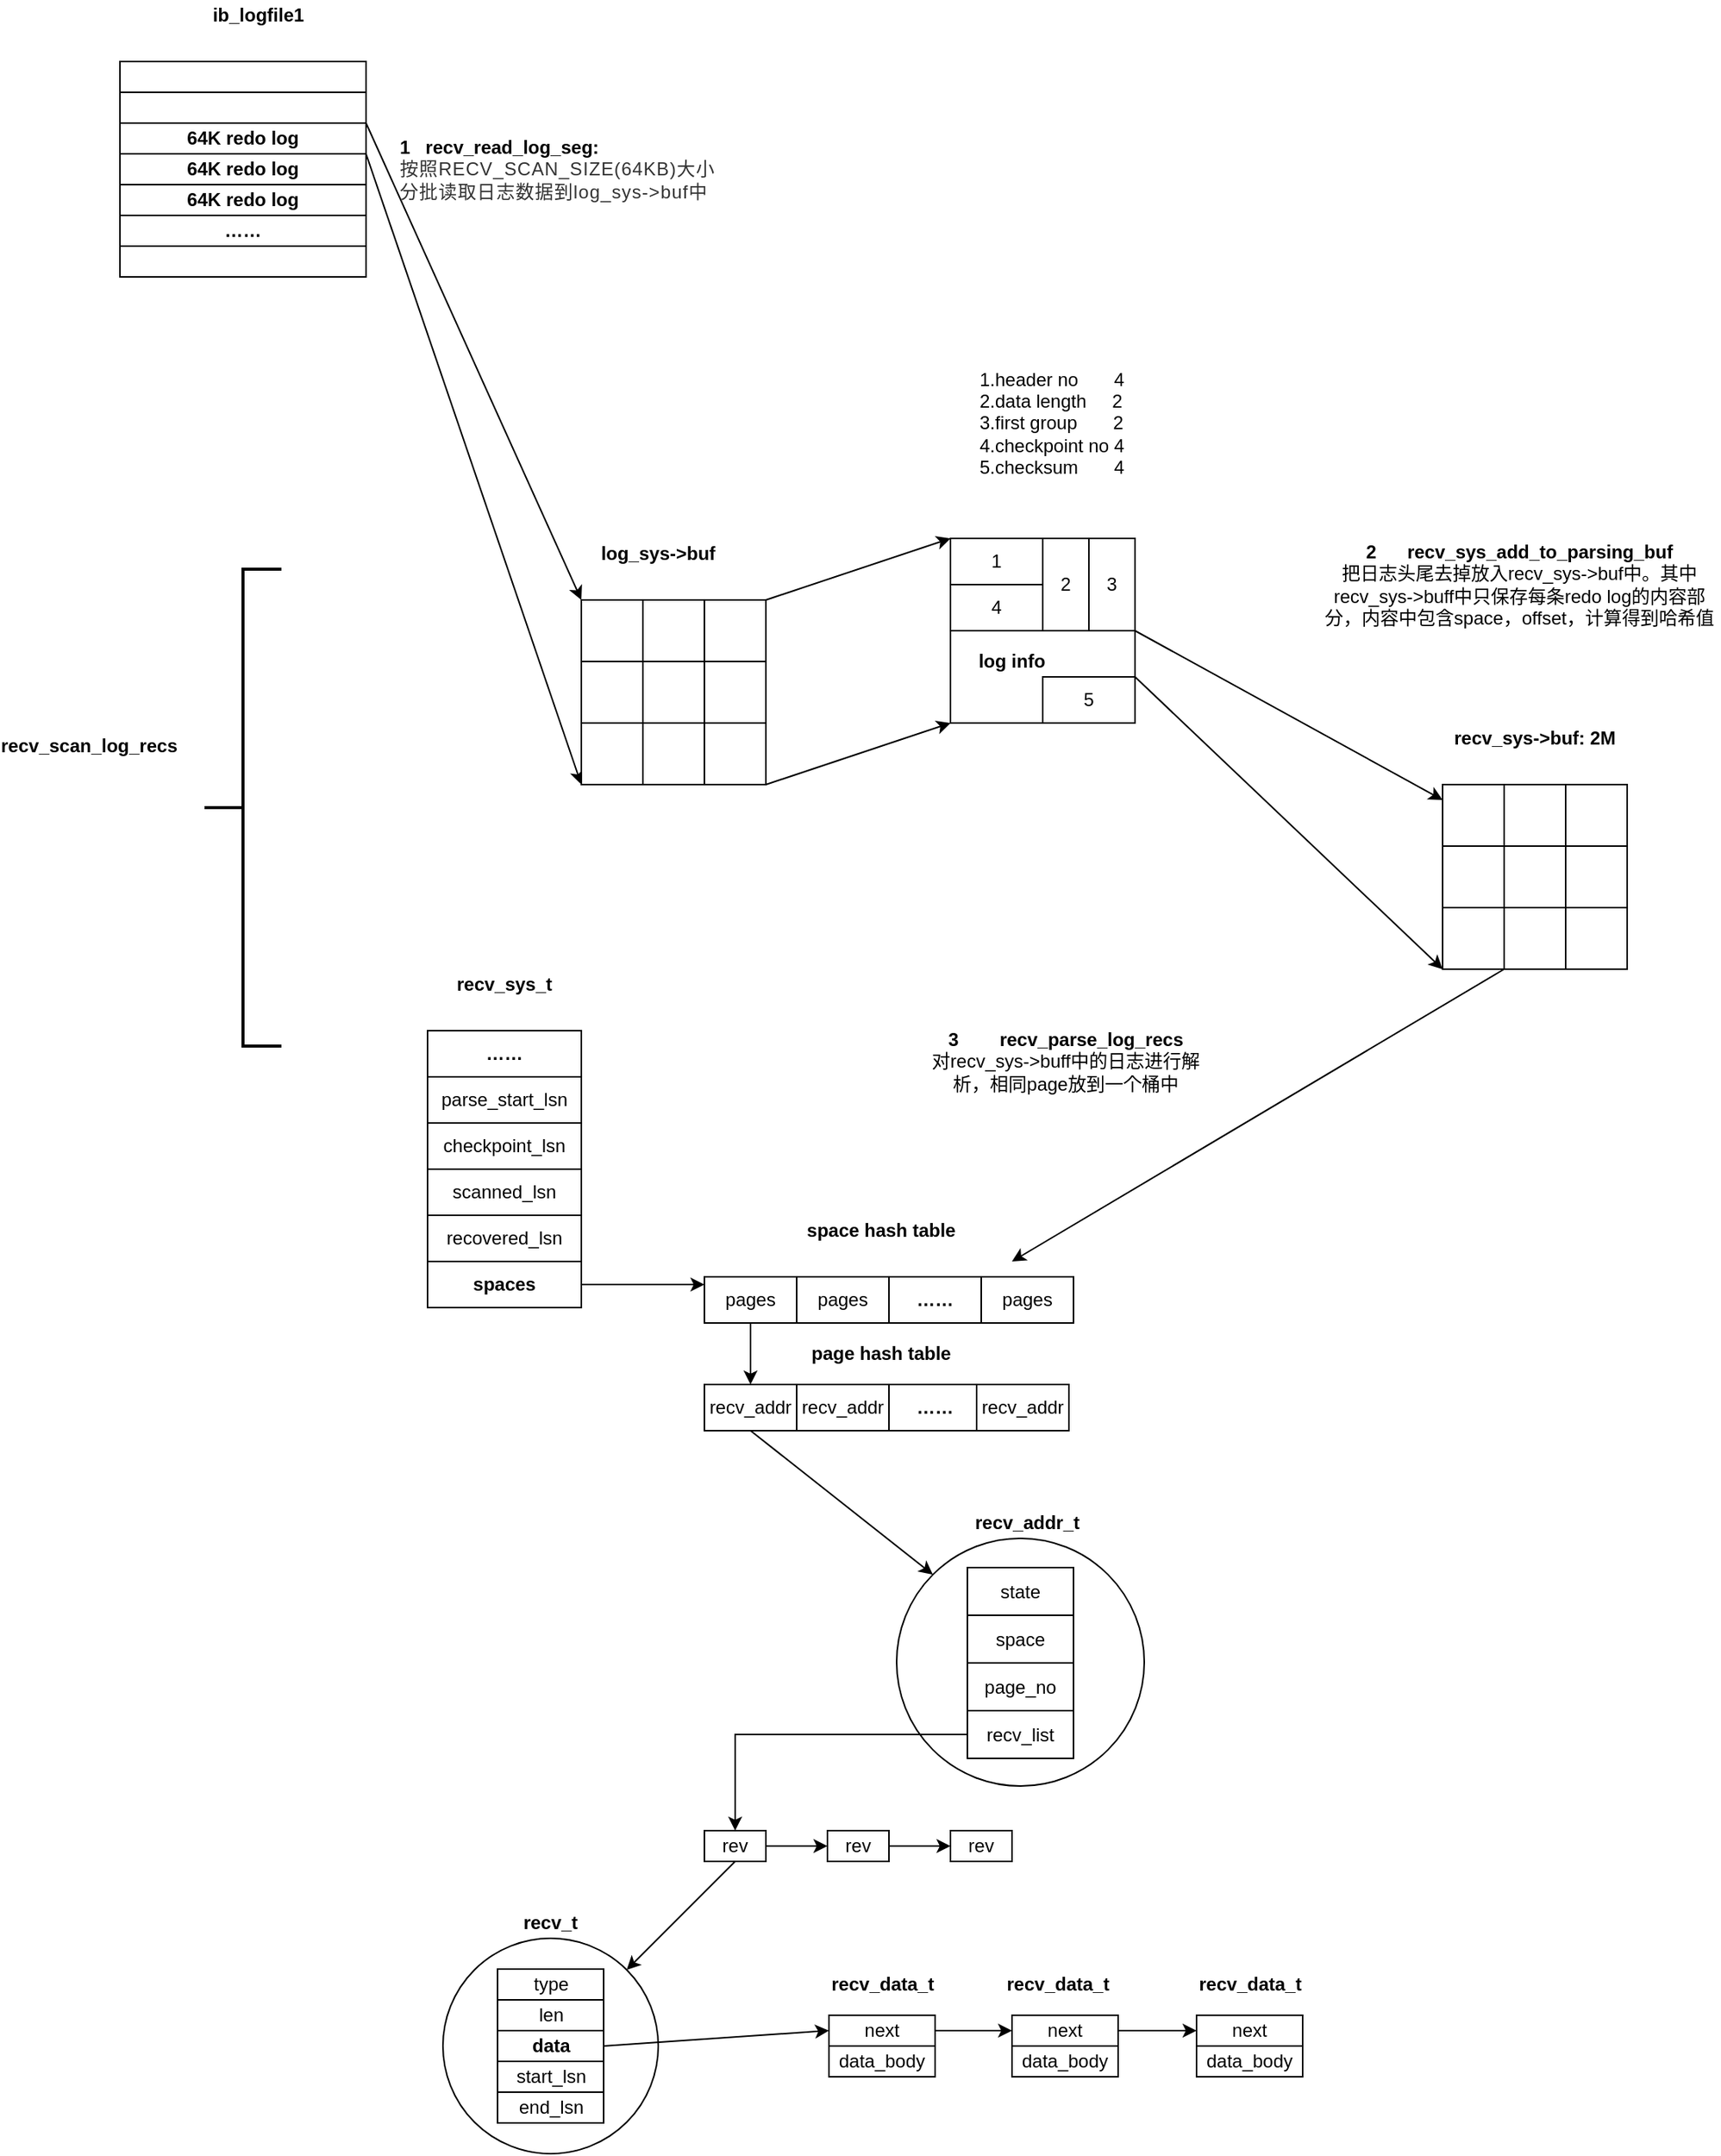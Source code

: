 <mxfile version="13.8.3" type="github">
  <diagram id="Nw5I1WCyIU5EIQIGp_nB" name="Page-1">
    <mxGraphModel dx="1038" dy="508" grid="1" gridSize="10" guides="1" tooltips="1" connect="1" arrows="1" fold="1" page="1" pageScale="1" pageWidth="827" pageHeight="1169" math="0" shadow="0">
      <root>
        <mxCell id="0" />
        <mxCell id="1" parent="0" />
        <mxCell id="X863CLqw1-SxmobLZnAW-74" style="edgeStyle=none;rounded=0;orthogonalLoop=1;jettySize=auto;html=1;exitX=1;exitY=1;exitDx=0;exitDy=0;entryX=0;entryY=1;entryDx=0;entryDy=0;" edge="1" parent="1" source="X863CLqw1-SxmobLZnAW-14" target="X863CLqw1-SxmobLZnAW-44">
          <mxGeometry relative="1" as="geometry" />
        </mxCell>
        <mxCell id="X863CLqw1-SxmobLZnAW-14" value="" style="rounded=0;whiteSpace=wrap;html=1;" vertex="1" parent="1">
          <mxGeometry x="440" y="480" width="120" height="120" as="geometry" />
        </mxCell>
        <mxCell id="X863CLqw1-SxmobLZnAW-18" value="" style="rounded=0;whiteSpace=wrap;html=1;" vertex="1" parent="1">
          <mxGeometry x="140" y="130" width="160" height="20" as="geometry" />
        </mxCell>
        <mxCell id="X863CLqw1-SxmobLZnAW-23" value="&lt;b&gt;ib_logfile1&lt;/b&gt;" style="text;html=1;strokeColor=none;fillColor=none;align=center;verticalAlign=middle;whiteSpace=wrap;rounded=0;" vertex="1" parent="1">
          <mxGeometry x="210" y="90" width="40" height="20" as="geometry" />
        </mxCell>
        <mxCell id="X863CLqw1-SxmobLZnAW-25" value="" style="rounded=0;whiteSpace=wrap;html=1;" vertex="1" parent="1">
          <mxGeometry x="140" y="150" width="160" height="20" as="geometry" />
        </mxCell>
        <mxCell id="X863CLqw1-SxmobLZnAW-40" style="edgeStyle=none;rounded=0;orthogonalLoop=1;jettySize=auto;html=1;exitX=1;exitY=0;exitDx=0;exitDy=0;entryX=0;entryY=0;entryDx=0;entryDy=0;" edge="1" parent="1" source="X863CLqw1-SxmobLZnAW-26" target="X863CLqw1-SxmobLZnAW-31">
          <mxGeometry relative="1" as="geometry" />
        </mxCell>
        <mxCell id="X863CLqw1-SxmobLZnAW-41" style="edgeStyle=none;rounded=0;orthogonalLoop=1;jettySize=auto;html=1;exitX=1;exitY=1;exitDx=0;exitDy=0;entryX=0;entryY=1;entryDx=0;entryDy=0;" edge="1" parent="1" source="X863CLqw1-SxmobLZnAW-26" target="X863CLqw1-SxmobLZnAW-37">
          <mxGeometry relative="1" as="geometry" />
        </mxCell>
        <mxCell id="X863CLqw1-SxmobLZnAW-26" value="&lt;b&gt;64K redo log&lt;/b&gt;" style="rounded=0;whiteSpace=wrap;html=1;" vertex="1" parent="1">
          <mxGeometry x="140" y="170" width="160" height="20" as="geometry" />
        </mxCell>
        <mxCell id="X863CLqw1-SxmobLZnAW-27" value="&lt;b&gt;64K redo log&lt;/b&gt;" style="rounded=0;whiteSpace=wrap;html=1;" vertex="1" parent="1">
          <mxGeometry x="140" y="190" width="160" height="20" as="geometry" />
        </mxCell>
        <mxCell id="X863CLqw1-SxmobLZnAW-28" value="&lt;b&gt;64K redo log&lt;/b&gt;" style="rounded=0;whiteSpace=wrap;html=1;" vertex="1" parent="1">
          <mxGeometry x="140" y="210" width="160" height="20" as="geometry" />
        </mxCell>
        <mxCell id="X863CLqw1-SxmobLZnAW-29" value="&lt;b&gt;……&lt;/b&gt;" style="rounded=0;whiteSpace=wrap;html=1;" vertex="1" parent="1">
          <mxGeometry x="140" y="230" width="160" height="20" as="geometry" />
        </mxCell>
        <mxCell id="X863CLqw1-SxmobLZnAW-30" value="" style="rounded=0;whiteSpace=wrap;html=1;" vertex="1" parent="1">
          <mxGeometry x="140" y="250" width="160" height="20" as="geometry" />
        </mxCell>
        <mxCell id="X863CLqw1-SxmobLZnAW-31" value="" style="whiteSpace=wrap;html=1;aspect=fixed;" vertex="1" parent="1">
          <mxGeometry x="440" y="480" width="40" height="40" as="geometry" />
        </mxCell>
        <mxCell id="X863CLqw1-SxmobLZnAW-32" value="" style="whiteSpace=wrap;html=1;aspect=fixed;" vertex="1" parent="1">
          <mxGeometry x="480" y="480" width="40" height="40" as="geometry" />
        </mxCell>
        <mxCell id="X863CLqw1-SxmobLZnAW-73" style="edgeStyle=none;rounded=0;orthogonalLoop=1;jettySize=auto;html=1;exitX=1;exitY=0;exitDx=0;exitDy=0;entryX=0;entryY=0;entryDx=0;entryDy=0;" edge="1" parent="1" source="X863CLqw1-SxmobLZnAW-33" target="X863CLqw1-SxmobLZnAW-57">
          <mxGeometry relative="1" as="geometry" />
        </mxCell>
        <mxCell id="X863CLqw1-SxmobLZnAW-33" value="" style="whiteSpace=wrap;html=1;aspect=fixed;" vertex="1" parent="1">
          <mxGeometry x="520" y="480" width="40" height="40" as="geometry" />
        </mxCell>
        <mxCell id="X863CLqw1-SxmobLZnAW-34" value="" style="whiteSpace=wrap;html=1;aspect=fixed;" vertex="1" parent="1">
          <mxGeometry x="440" y="520" width="40" height="40" as="geometry" />
        </mxCell>
        <mxCell id="X863CLqw1-SxmobLZnAW-35" value="" style="whiteSpace=wrap;html=1;aspect=fixed;" vertex="1" parent="1">
          <mxGeometry x="480" y="520" width="40" height="40" as="geometry" />
        </mxCell>
        <mxCell id="X863CLqw1-SxmobLZnAW-36" value="" style="whiteSpace=wrap;html=1;aspect=fixed;" vertex="1" parent="1">
          <mxGeometry x="520" y="520" width="40" height="40" as="geometry" />
        </mxCell>
        <mxCell id="X863CLqw1-SxmobLZnAW-37" value="" style="whiteSpace=wrap;html=1;aspect=fixed;" vertex="1" parent="1">
          <mxGeometry x="440" y="560" width="40" height="40" as="geometry" />
        </mxCell>
        <mxCell id="X863CLqw1-SxmobLZnAW-38" value="" style="whiteSpace=wrap;html=1;aspect=fixed;" vertex="1" parent="1">
          <mxGeometry x="480" y="560" width="40" height="40" as="geometry" />
        </mxCell>
        <mxCell id="X863CLqw1-SxmobLZnAW-39" value="&lt;b&gt;log_sys-&amp;gt;buf&lt;/b&gt;" style="text;html=1;strokeColor=none;fillColor=none;align=center;verticalAlign=middle;whiteSpace=wrap;rounded=0;" vertex="1" parent="1">
          <mxGeometry x="450" y="440" width="80" height="20" as="geometry" />
        </mxCell>
        <mxCell id="X863CLqw1-SxmobLZnAW-42" value="&lt;div&gt;&lt;b&gt;1&amp;nbsp; &amp;nbsp;recv_read_log_seg:&lt;/b&gt;&lt;/div&gt;&lt;span style=&quot;background-color: rgb(255 , 255 , 255)&quot;&gt;&lt;font style=&quot;color: rgb(51 , 51 , 51) ; letter-spacing: 0.544px ; font-size: 12px&quot;&gt;&lt;div&gt;&lt;span style=&quot;letter-spacing: 0.544px&quot;&gt;按照RECV_SCAN_SIZE(64KB)大小分批读取日志数据到log_sys-&amp;gt;buf中&lt;/span&gt;&lt;/div&gt;&lt;/font&gt;&lt;/span&gt;" style="text;html=1;strokeColor=none;fillColor=none;align=left;verticalAlign=middle;whiteSpace=wrap;rounded=0;" vertex="1" parent="1">
          <mxGeometry x="320" y="180" width="210" height="40" as="geometry" />
        </mxCell>
        <mxCell id="X863CLqw1-SxmobLZnAW-88" style="edgeStyle=none;rounded=0;orthogonalLoop=1;jettySize=auto;html=1;exitX=1;exitY=0.5;exitDx=0;exitDy=0;entryX=0;entryY=0.25;entryDx=0;entryDy=0;" edge="1" parent="1" source="X863CLqw1-SxmobLZnAW-44" target="X863CLqw1-SxmobLZnAW-78">
          <mxGeometry relative="1" as="geometry" />
        </mxCell>
        <mxCell id="X863CLqw1-SxmobLZnAW-44" value="" style="whiteSpace=wrap;html=1;aspect=fixed;" vertex="1" parent="1">
          <mxGeometry x="680" y="440" width="120" height="120" as="geometry" />
        </mxCell>
        <mxCell id="X863CLqw1-SxmobLZnAW-57" value="1" style="rounded=0;whiteSpace=wrap;html=1;" vertex="1" parent="1">
          <mxGeometry x="680" y="440" width="60" height="30" as="geometry" />
        </mxCell>
        <mxCell id="X863CLqw1-SxmobLZnAW-65" value="4" style="rounded=0;whiteSpace=wrap;html=1;" vertex="1" parent="1">
          <mxGeometry x="680" y="470" width="60" height="30" as="geometry" />
        </mxCell>
        <mxCell id="X863CLqw1-SxmobLZnAW-89" style="edgeStyle=none;rounded=0;orthogonalLoop=1;jettySize=auto;html=1;exitX=1;exitY=0;exitDx=0;exitDy=0;entryX=0;entryY=1;entryDx=0;entryDy=0;" edge="1" parent="1" source="X863CLqw1-SxmobLZnAW-66" target="X863CLqw1-SxmobLZnAW-84">
          <mxGeometry relative="1" as="geometry" />
        </mxCell>
        <mxCell id="X863CLqw1-SxmobLZnAW-66" value="5" style="rounded=0;whiteSpace=wrap;html=1;" vertex="1" parent="1">
          <mxGeometry x="740" y="530" width="60" height="30" as="geometry" />
        </mxCell>
        <mxCell id="X863CLqw1-SxmobLZnAW-68" value="2" style="rounded=0;whiteSpace=wrap;html=1;" vertex="1" parent="1">
          <mxGeometry x="740" y="440" width="30" height="60" as="geometry" />
        </mxCell>
        <mxCell id="X863CLqw1-SxmobLZnAW-69" value="3" style="rounded=0;whiteSpace=wrap;html=1;" vertex="1" parent="1">
          <mxGeometry x="770" y="440" width="30" height="60" as="geometry" />
        </mxCell>
        <mxCell id="X863CLqw1-SxmobLZnAW-70" value="&lt;b&gt;log info&lt;/b&gt;" style="text;html=1;strokeColor=none;fillColor=none;align=center;verticalAlign=middle;whiteSpace=wrap;rounded=0;" vertex="1" parent="1">
          <mxGeometry x="690" y="510" width="60" height="20" as="geometry" />
        </mxCell>
        <mxCell id="X863CLqw1-SxmobLZnAW-71" value="1.header no&amp;nbsp; &amp;nbsp; &amp;nbsp; &amp;nbsp;4&lt;br&gt;2.data length&amp;nbsp; &amp;nbsp; &amp;nbsp;2&lt;br&gt;3.first group&amp;nbsp; &amp;nbsp; &amp;nbsp; &amp;nbsp;2&lt;br&gt;4.checkpoint no 4&lt;br&gt;5.checksum&amp;nbsp; &amp;nbsp; &amp;nbsp; &amp;nbsp;4" style="text;html=1;strokeColor=none;fillColor=none;align=left;verticalAlign=middle;whiteSpace=wrap;rounded=0;" vertex="1" parent="1">
          <mxGeometry x="697" y="300" width="130" height="130" as="geometry" />
        </mxCell>
        <mxCell id="X863CLqw1-SxmobLZnAW-75" value="" style="whiteSpace=wrap;html=1;aspect=fixed;" vertex="1" parent="1">
          <mxGeometry x="1000" y="600" width="120" height="120" as="geometry" />
        </mxCell>
        <mxCell id="X863CLqw1-SxmobLZnAW-76" value="&lt;b&gt;recv_sys-&amp;gt;buf: 2M&lt;/b&gt;" style="text;html=1;strokeColor=none;fillColor=none;align=center;verticalAlign=middle;whiteSpace=wrap;rounded=0;" vertex="1" parent="1">
          <mxGeometry x="1000" y="560" width="120" height="20" as="geometry" />
        </mxCell>
        <mxCell id="X863CLqw1-SxmobLZnAW-78" value="" style="whiteSpace=wrap;html=1;aspect=fixed;" vertex="1" parent="1">
          <mxGeometry x="1000" y="600" width="40" height="40" as="geometry" />
        </mxCell>
        <mxCell id="X863CLqw1-SxmobLZnAW-79" value="" style="whiteSpace=wrap;html=1;aspect=fixed;" vertex="1" parent="1">
          <mxGeometry x="1040" y="600" width="40" height="40" as="geometry" />
        </mxCell>
        <mxCell id="X863CLqw1-SxmobLZnAW-80" value="" style="whiteSpace=wrap;html=1;aspect=fixed;" vertex="1" parent="1">
          <mxGeometry x="1080" y="600" width="40" height="40" as="geometry" />
        </mxCell>
        <mxCell id="X863CLqw1-SxmobLZnAW-81" value="" style="whiteSpace=wrap;html=1;aspect=fixed;" vertex="1" parent="1">
          <mxGeometry x="1000" y="640" width="40" height="40" as="geometry" />
        </mxCell>
        <mxCell id="X863CLqw1-SxmobLZnAW-82" value="" style="whiteSpace=wrap;html=1;aspect=fixed;" vertex="1" parent="1">
          <mxGeometry x="1040" y="640" width="40" height="40" as="geometry" />
        </mxCell>
        <mxCell id="X863CLqw1-SxmobLZnAW-83" value="" style="whiteSpace=wrap;html=1;aspect=fixed;" vertex="1" parent="1">
          <mxGeometry x="1080" y="640" width="40" height="40" as="geometry" />
        </mxCell>
        <mxCell id="X863CLqw1-SxmobLZnAW-131" style="edgeStyle=none;rounded=0;orthogonalLoop=1;jettySize=auto;html=1;exitX=1;exitY=1;exitDx=0;exitDy=0;" edge="1" parent="1" source="X863CLqw1-SxmobLZnAW-84">
          <mxGeometry relative="1" as="geometry">
            <mxPoint x="720" y="910" as="targetPoint" />
          </mxGeometry>
        </mxCell>
        <mxCell id="X863CLqw1-SxmobLZnAW-84" value="" style="whiteSpace=wrap;html=1;aspect=fixed;" vertex="1" parent="1">
          <mxGeometry x="1000" y="680" width="40" height="40" as="geometry" />
        </mxCell>
        <mxCell id="X863CLqw1-SxmobLZnAW-85" value="" style="whiteSpace=wrap;html=1;aspect=fixed;" vertex="1" parent="1">
          <mxGeometry x="1040" y="680" width="40" height="40" as="geometry" />
        </mxCell>
        <mxCell id="X863CLqw1-SxmobLZnAW-86" value="" style="whiteSpace=wrap;html=1;aspect=fixed;" vertex="1" parent="1">
          <mxGeometry x="1080" y="680" width="40" height="40" as="geometry" />
        </mxCell>
        <mxCell id="X863CLqw1-SxmobLZnAW-90" value="&lt;b&gt;2&amp;nbsp; &amp;nbsp; &amp;nbsp; recv_sys_add_to_parsing_buf&lt;/b&gt;&lt;br&gt;把日志头尾去掉放入recv_sys-&amp;gt;buf中。其中recv_sys-&amp;gt;buff中只保存每条redo log的内容部分，内容中包含space，offset，计算得到哈希值" style="text;html=1;strokeColor=none;fillColor=none;align=center;verticalAlign=middle;whiteSpace=wrap;rounded=0;" vertex="1" parent="1">
          <mxGeometry x="920" y="405" width="260" height="130" as="geometry" />
        </mxCell>
        <mxCell id="X863CLqw1-SxmobLZnAW-93" value="" style="strokeWidth=2;html=1;shape=mxgraph.flowchart.annotation_2;align=left;labelPosition=right;pointerEvents=1;" vertex="1" parent="1">
          <mxGeometry x="195" y="460" width="50" height="310" as="geometry" />
        </mxCell>
        <mxCell id="X863CLqw1-SxmobLZnAW-95" value="&lt;b&gt;recv_scan_log_recs&lt;/b&gt;" style="text;html=1;strokeColor=none;fillColor=none;align=center;verticalAlign=middle;whiteSpace=wrap;rounded=0;" vertex="1" parent="1">
          <mxGeometry x="100" y="565" width="40" height="20" as="geometry" />
        </mxCell>
        <mxCell id="X863CLqw1-SxmobLZnAW-97" value="&lt;b&gt;……&lt;/b&gt;" style="rounded=0;whiteSpace=wrap;html=1;" vertex="1" parent="1">
          <mxGeometry x="340" y="760" width="100" height="30" as="geometry" />
        </mxCell>
        <mxCell id="X863CLqw1-SxmobLZnAW-98" value="parse_start_lsn" style="rounded=0;whiteSpace=wrap;html=1;" vertex="1" parent="1">
          <mxGeometry x="340" y="790" width="100" height="30" as="geometry" />
        </mxCell>
        <mxCell id="X863CLqw1-SxmobLZnAW-99" value="checkpoint_lsn" style="rounded=0;whiteSpace=wrap;html=1;" vertex="1" parent="1">
          <mxGeometry x="340" y="820" width="100" height="30" as="geometry" />
        </mxCell>
        <mxCell id="X863CLqw1-SxmobLZnAW-100" value="scanned_lsn" style="rounded=0;whiteSpace=wrap;html=1;" vertex="1" parent="1">
          <mxGeometry x="340" y="850" width="100" height="30" as="geometry" />
        </mxCell>
        <mxCell id="X863CLqw1-SxmobLZnAW-101" value="recovered_lsn" style="rounded=0;whiteSpace=wrap;html=1;" vertex="1" parent="1">
          <mxGeometry x="340" y="880" width="100" height="30" as="geometry" />
        </mxCell>
        <mxCell id="X863CLqw1-SxmobLZnAW-102" value="&lt;b&gt;recv_sys_t&lt;/b&gt;" style="text;html=1;strokeColor=none;fillColor=none;align=center;verticalAlign=middle;whiteSpace=wrap;rounded=0;" vertex="1" parent="1">
          <mxGeometry x="370" y="720" width="40" height="20" as="geometry" />
        </mxCell>
        <mxCell id="X863CLqw1-SxmobLZnAW-114" style="edgeStyle=none;rounded=0;orthogonalLoop=1;jettySize=auto;html=1;exitX=1;exitY=0.5;exitDx=0;exitDy=0;entryX=0;entryY=0.5;entryDx=0;entryDy=0;" edge="1" parent="1" source="X863CLqw1-SxmobLZnAW-103">
          <mxGeometry relative="1" as="geometry">
            <mxPoint x="520" y="925" as="targetPoint" />
          </mxGeometry>
        </mxCell>
        <mxCell id="X863CLqw1-SxmobLZnAW-103" value="&lt;b&gt;spaces&lt;/b&gt;" style="rounded=0;whiteSpace=wrap;html=1;" vertex="1" parent="1">
          <mxGeometry x="340" y="910" width="100" height="30" as="geometry" />
        </mxCell>
        <mxCell id="X863CLqw1-SxmobLZnAW-115" value="&lt;b&gt;space hash table&lt;/b&gt;" style="text;html=1;strokeColor=none;fillColor=none;align=center;verticalAlign=middle;whiteSpace=wrap;rounded=0;" vertex="1" parent="1">
          <mxGeometry x="580" y="880" width="110" height="20" as="geometry" />
        </mxCell>
        <mxCell id="X863CLqw1-SxmobLZnAW-139" style="edgeStyle=none;rounded=0;orthogonalLoop=1;jettySize=auto;html=1;exitX=0.5;exitY=1;exitDx=0;exitDy=0;entryX=0;entryY=0;entryDx=0;entryDy=0;" edge="1" parent="1" source="X863CLqw1-SxmobLZnAW-117" target="X863CLqw1-SxmobLZnAW-133">
          <mxGeometry relative="1" as="geometry" />
        </mxCell>
        <mxCell id="X863CLqw1-SxmobLZnAW-117" value="recv_addr" style="rounded=0;whiteSpace=wrap;html=1;" vertex="1" parent="1">
          <mxGeometry x="520" y="990" width="60" height="30" as="geometry" />
        </mxCell>
        <mxCell id="X863CLqw1-SxmobLZnAW-128" style="edgeStyle=none;rounded=0;orthogonalLoop=1;jettySize=auto;html=1;exitX=0.5;exitY=1;exitDx=0;exitDy=0;entryX=0.5;entryY=0;entryDx=0;entryDy=0;" edge="1" parent="1" source="X863CLqw1-SxmobLZnAW-118" target="X863CLqw1-SxmobLZnAW-117">
          <mxGeometry relative="1" as="geometry" />
        </mxCell>
        <mxCell id="X863CLqw1-SxmobLZnAW-118" value="pages" style="rounded=0;whiteSpace=wrap;html=1;" vertex="1" parent="1">
          <mxGeometry x="520" y="920" width="60" height="30" as="geometry" />
        </mxCell>
        <mxCell id="X863CLqw1-SxmobLZnAW-121" value="pages" style="rounded=0;whiteSpace=wrap;html=1;" vertex="1" parent="1">
          <mxGeometry x="580" y="920" width="60" height="30" as="geometry" />
        </mxCell>
        <mxCell id="X863CLqw1-SxmobLZnAW-122" value="&lt;b&gt;……&lt;/b&gt;" style="rounded=0;whiteSpace=wrap;html=1;" vertex="1" parent="1">
          <mxGeometry x="640" y="920" width="60" height="30" as="geometry" />
        </mxCell>
        <mxCell id="X863CLqw1-SxmobLZnAW-123" value="pages" style="rounded=0;whiteSpace=wrap;html=1;" vertex="1" parent="1">
          <mxGeometry x="700" y="920" width="60" height="30" as="geometry" />
        </mxCell>
        <mxCell id="X863CLqw1-SxmobLZnAW-124" value="recv_addr" style="rounded=0;whiteSpace=wrap;html=1;" vertex="1" parent="1">
          <mxGeometry x="580" y="990" width="60" height="30" as="geometry" />
        </mxCell>
        <mxCell id="X863CLqw1-SxmobLZnAW-125" value="&lt;b&gt;……&lt;/b&gt;" style="rounded=0;whiteSpace=wrap;html=1;" vertex="1" parent="1">
          <mxGeometry x="640" y="990" width="60" height="30" as="geometry" />
        </mxCell>
        <mxCell id="X863CLqw1-SxmobLZnAW-126" value="recv_addr" style="rounded=0;whiteSpace=wrap;html=1;" vertex="1" parent="1">
          <mxGeometry x="697" y="990" width="60" height="30" as="geometry" />
        </mxCell>
        <mxCell id="X863CLqw1-SxmobLZnAW-129" value="&lt;b&gt;page hash table&lt;/b&gt;" style="text;html=1;strokeColor=none;fillColor=none;align=center;verticalAlign=middle;whiteSpace=wrap;rounded=0;" vertex="1" parent="1">
          <mxGeometry x="580" y="960" width="110" height="20" as="geometry" />
        </mxCell>
        <mxCell id="X863CLqw1-SxmobLZnAW-132" value="&lt;b&gt;3&amp;nbsp; &amp;nbsp; &amp;nbsp; &amp;nbsp; recv_parse_log_recs&lt;/b&gt;&lt;br&gt;对recv_sys-&amp;gt;buff中的日志进行解析，相同page放到一个桶中" style="text;html=1;strokeColor=none;fillColor=none;align=center;verticalAlign=middle;whiteSpace=wrap;rounded=0;" vertex="1" parent="1">
          <mxGeometry x="665" y="740" width="180" height="80" as="geometry" />
        </mxCell>
        <mxCell id="X863CLqw1-SxmobLZnAW-133" value="" style="ellipse;whiteSpace=wrap;html=1;aspect=fixed;" vertex="1" parent="1">
          <mxGeometry x="645" y="1090" width="161" height="161" as="geometry" />
        </mxCell>
        <mxCell id="X863CLqw1-SxmobLZnAW-134" value="state" style="rounded=0;whiteSpace=wrap;html=1;" vertex="1" parent="1">
          <mxGeometry x="691" y="1109" width="69" height="31" as="geometry" />
        </mxCell>
        <mxCell id="X863CLqw1-SxmobLZnAW-135" value="space" style="rounded=0;whiteSpace=wrap;html=1;" vertex="1" parent="1">
          <mxGeometry x="691" y="1140" width="69" height="31" as="geometry" />
        </mxCell>
        <mxCell id="X863CLqw1-SxmobLZnAW-136" value="page_no" style="rounded=0;whiteSpace=wrap;html=1;" vertex="1" parent="1">
          <mxGeometry x="691" y="1171" width="69" height="31" as="geometry" />
        </mxCell>
        <mxCell id="X863CLqw1-SxmobLZnAW-147" style="edgeStyle=orthogonalEdgeStyle;rounded=0;orthogonalLoop=1;jettySize=auto;html=1;exitX=0;exitY=0.5;exitDx=0;exitDy=0;entryX=0.5;entryY=0;entryDx=0;entryDy=0;" edge="1" parent="1" source="X863CLqw1-SxmobLZnAW-137" target="X863CLqw1-SxmobLZnAW-143">
          <mxGeometry relative="1" as="geometry" />
        </mxCell>
        <mxCell id="X863CLqw1-SxmobLZnAW-137" value="recv_list" style="rounded=0;whiteSpace=wrap;html=1;" vertex="1" parent="1">
          <mxGeometry x="691" y="1202" width="69" height="31" as="geometry" />
        </mxCell>
        <mxCell id="X863CLqw1-SxmobLZnAW-140" value="&lt;b&gt;recv_addr_t&lt;/b&gt;" style="text;html=1;strokeColor=none;fillColor=none;align=center;verticalAlign=middle;whiteSpace=wrap;rounded=0;" vertex="1" parent="1">
          <mxGeometry x="710" y="1070" width="40" height="20" as="geometry" />
        </mxCell>
        <mxCell id="X863CLqw1-SxmobLZnAW-141" style="edgeStyle=none;rounded=0;orthogonalLoop=1;jettySize=auto;html=1;exitX=0.5;exitY=1;exitDx=0;exitDy=0;" edge="1" parent="1" source="X863CLqw1-SxmobLZnAW-140" target="X863CLqw1-SxmobLZnAW-140">
          <mxGeometry relative="1" as="geometry" />
        </mxCell>
        <mxCell id="X863CLqw1-SxmobLZnAW-148" style="edgeStyle=none;rounded=0;orthogonalLoop=1;jettySize=auto;html=1;exitX=1;exitY=0.5;exitDx=0;exitDy=0;entryX=0;entryY=0.5;entryDx=0;entryDy=0;" edge="1" parent="1" source="X863CLqw1-SxmobLZnAW-143" target="X863CLqw1-SxmobLZnAW-145">
          <mxGeometry relative="1" as="geometry" />
        </mxCell>
        <mxCell id="X863CLqw1-SxmobLZnAW-160" style="edgeStyle=none;rounded=0;orthogonalLoop=1;jettySize=auto;html=1;exitX=0.5;exitY=1;exitDx=0;exitDy=0;" edge="1" parent="1" source="X863CLqw1-SxmobLZnAW-143" target="X863CLqw1-SxmobLZnAW-150">
          <mxGeometry relative="1" as="geometry" />
        </mxCell>
        <mxCell id="X863CLqw1-SxmobLZnAW-143" value="rev" style="rounded=0;whiteSpace=wrap;html=1;" vertex="1" parent="1">
          <mxGeometry x="520" y="1280" width="40" height="20" as="geometry" />
        </mxCell>
        <mxCell id="X863CLqw1-SxmobLZnAW-149" style="edgeStyle=none;rounded=0;orthogonalLoop=1;jettySize=auto;html=1;exitX=1;exitY=0.5;exitDx=0;exitDy=0;entryX=0;entryY=0.5;entryDx=0;entryDy=0;" edge="1" parent="1" source="X863CLqw1-SxmobLZnAW-145" target="X863CLqw1-SxmobLZnAW-146">
          <mxGeometry relative="1" as="geometry" />
        </mxCell>
        <mxCell id="X863CLqw1-SxmobLZnAW-145" value="rev" style="rounded=0;whiteSpace=wrap;html=1;" vertex="1" parent="1">
          <mxGeometry x="600" y="1280" width="40" height="20" as="geometry" />
        </mxCell>
        <mxCell id="X863CLqw1-SxmobLZnAW-146" value="rev" style="rounded=0;whiteSpace=wrap;html=1;" vertex="1" parent="1">
          <mxGeometry x="680" y="1280" width="40" height="20" as="geometry" />
        </mxCell>
        <mxCell id="X863CLqw1-SxmobLZnAW-150" value="" style="ellipse;whiteSpace=wrap;html=1;aspect=fixed;" vertex="1" parent="1">
          <mxGeometry x="350" y="1350" width="140" height="140" as="geometry" />
        </mxCell>
        <mxCell id="X863CLqw1-SxmobLZnAW-151" value="type" style="rounded=0;whiteSpace=wrap;html=1;" vertex="1" parent="1">
          <mxGeometry x="385.5" y="1370" width="69" height="20" as="geometry" />
        </mxCell>
        <mxCell id="X863CLqw1-SxmobLZnAW-154" value="len" style="rounded=0;whiteSpace=wrap;html=1;" vertex="1" parent="1">
          <mxGeometry x="385.5" y="1390" width="69" height="20" as="geometry" />
        </mxCell>
        <mxCell id="X863CLqw1-SxmobLZnAW-175" style="edgeStyle=none;rounded=0;orthogonalLoop=1;jettySize=auto;html=1;exitX=1;exitY=0.5;exitDx=0;exitDy=0;entryX=0;entryY=0.5;entryDx=0;entryDy=0;" edge="1" parent="1" source="X863CLqw1-SxmobLZnAW-155" target="X863CLqw1-SxmobLZnAW-162">
          <mxGeometry relative="1" as="geometry" />
        </mxCell>
        <mxCell id="X863CLqw1-SxmobLZnAW-155" value="&lt;b&gt;data&lt;/b&gt;" style="rounded=0;whiteSpace=wrap;html=1;" vertex="1" parent="1">
          <mxGeometry x="385.5" y="1410" width="69" height="20" as="geometry" />
        </mxCell>
        <mxCell id="X863CLqw1-SxmobLZnAW-156" value="start_lsn" style="rounded=0;whiteSpace=wrap;html=1;" vertex="1" parent="1">
          <mxGeometry x="385.5" y="1430" width="69" height="20" as="geometry" />
        </mxCell>
        <mxCell id="X863CLqw1-SxmobLZnAW-157" value="end_lsn" style="rounded=0;whiteSpace=wrap;html=1;" vertex="1" parent="1">
          <mxGeometry x="385.5" y="1450" width="69" height="20" as="geometry" />
        </mxCell>
        <mxCell id="X863CLqw1-SxmobLZnAW-158" value="&lt;b&gt;recv_t&lt;/b&gt;" style="text;html=1;strokeColor=none;fillColor=none;align=center;verticalAlign=middle;whiteSpace=wrap;rounded=0;" vertex="1" parent="1">
          <mxGeometry x="400" y="1330" width="40" height="20" as="geometry" />
        </mxCell>
        <mxCell id="X863CLqw1-SxmobLZnAW-176" style="edgeStyle=none;rounded=0;orthogonalLoop=1;jettySize=auto;html=1;exitX=1;exitY=0.5;exitDx=0;exitDy=0;" edge="1" parent="1" source="X863CLqw1-SxmobLZnAW-162" target="X863CLqw1-SxmobLZnAW-165">
          <mxGeometry relative="1" as="geometry" />
        </mxCell>
        <mxCell id="X863CLqw1-SxmobLZnAW-162" value="next" style="rounded=0;whiteSpace=wrap;html=1;" vertex="1" parent="1">
          <mxGeometry x="601" y="1400" width="69" height="20" as="geometry" />
        </mxCell>
        <mxCell id="X863CLqw1-SxmobLZnAW-163" value="&lt;b&gt;recv_data_t&lt;/b&gt;" style="text;html=1;strokeColor=none;fillColor=none;align=center;verticalAlign=middle;whiteSpace=wrap;rounded=0;" vertex="1" parent="1">
          <mxGeometry x="615.5" y="1370" width="40" height="20" as="geometry" />
        </mxCell>
        <mxCell id="X863CLqw1-SxmobLZnAW-177" style="edgeStyle=none;rounded=0;orthogonalLoop=1;jettySize=auto;html=1;exitX=1;exitY=0.5;exitDx=0;exitDy=0;entryX=0;entryY=0.5;entryDx=0;entryDy=0;" edge="1" parent="1" source="X863CLqw1-SxmobLZnAW-165" target="X863CLqw1-SxmobLZnAW-169">
          <mxGeometry relative="1" as="geometry" />
        </mxCell>
        <mxCell id="X863CLqw1-SxmobLZnAW-165" value="next" style="rounded=0;whiteSpace=wrap;html=1;" vertex="1" parent="1">
          <mxGeometry x="720" y="1400" width="69" height="20" as="geometry" />
        </mxCell>
        <mxCell id="X863CLqw1-SxmobLZnAW-166" value="&lt;b&gt;recv_data_t&lt;/b&gt;" style="text;html=1;strokeColor=none;fillColor=none;align=center;verticalAlign=middle;whiteSpace=wrap;rounded=0;" vertex="1" parent="1">
          <mxGeometry x="730" y="1370" width="40" height="20" as="geometry" />
        </mxCell>
        <mxCell id="X863CLqw1-SxmobLZnAW-167" value="&lt;b&gt;recv_data_t&lt;/b&gt;" style="text;html=1;strokeColor=none;fillColor=none;align=center;verticalAlign=middle;whiteSpace=wrap;rounded=0;" vertex="1" parent="1">
          <mxGeometry x="854.5" y="1370" width="40" height="20" as="geometry" />
        </mxCell>
        <mxCell id="X863CLqw1-SxmobLZnAW-169" value="next" style="rounded=0;whiteSpace=wrap;html=1;" vertex="1" parent="1">
          <mxGeometry x="840" y="1400" width="69" height="20" as="geometry" />
        </mxCell>
        <mxCell id="X863CLqw1-SxmobLZnAW-170" value="data_body" style="rounded=0;whiteSpace=wrap;html=1;" vertex="1" parent="1">
          <mxGeometry x="601" y="1420" width="69" height="20" as="geometry" />
        </mxCell>
        <mxCell id="X863CLqw1-SxmobLZnAW-172" value="data_body" style="rounded=0;whiteSpace=wrap;html=1;" vertex="1" parent="1">
          <mxGeometry x="720" y="1420" width="69" height="20" as="geometry" />
        </mxCell>
        <mxCell id="X863CLqw1-SxmobLZnAW-173" value="data_body" style="rounded=0;whiteSpace=wrap;html=1;" vertex="1" parent="1">
          <mxGeometry x="840" y="1420" width="69" height="20" as="geometry" />
        </mxCell>
      </root>
    </mxGraphModel>
  </diagram>
</mxfile>
